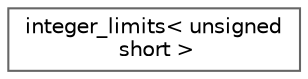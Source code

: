 digraph "Graphical Class Hierarchy"
{
 // LATEX_PDF_SIZE
  bgcolor="transparent";
  edge [fontname=Helvetica,fontsize=10,labelfontname=Helvetica,labelfontsize=10];
  node [fontname=Helvetica,fontsize=10,shape=box,height=0.2,width=0.4];
  rankdir="LR";
  Node0 [id="Node000000",label="integer_limits\< unsigned\l short \>",height=0.2,width=0.4,color="grey40", fillcolor="white", style="filled",URL="$structinteger__limits.html",tooltip=" "];
}
